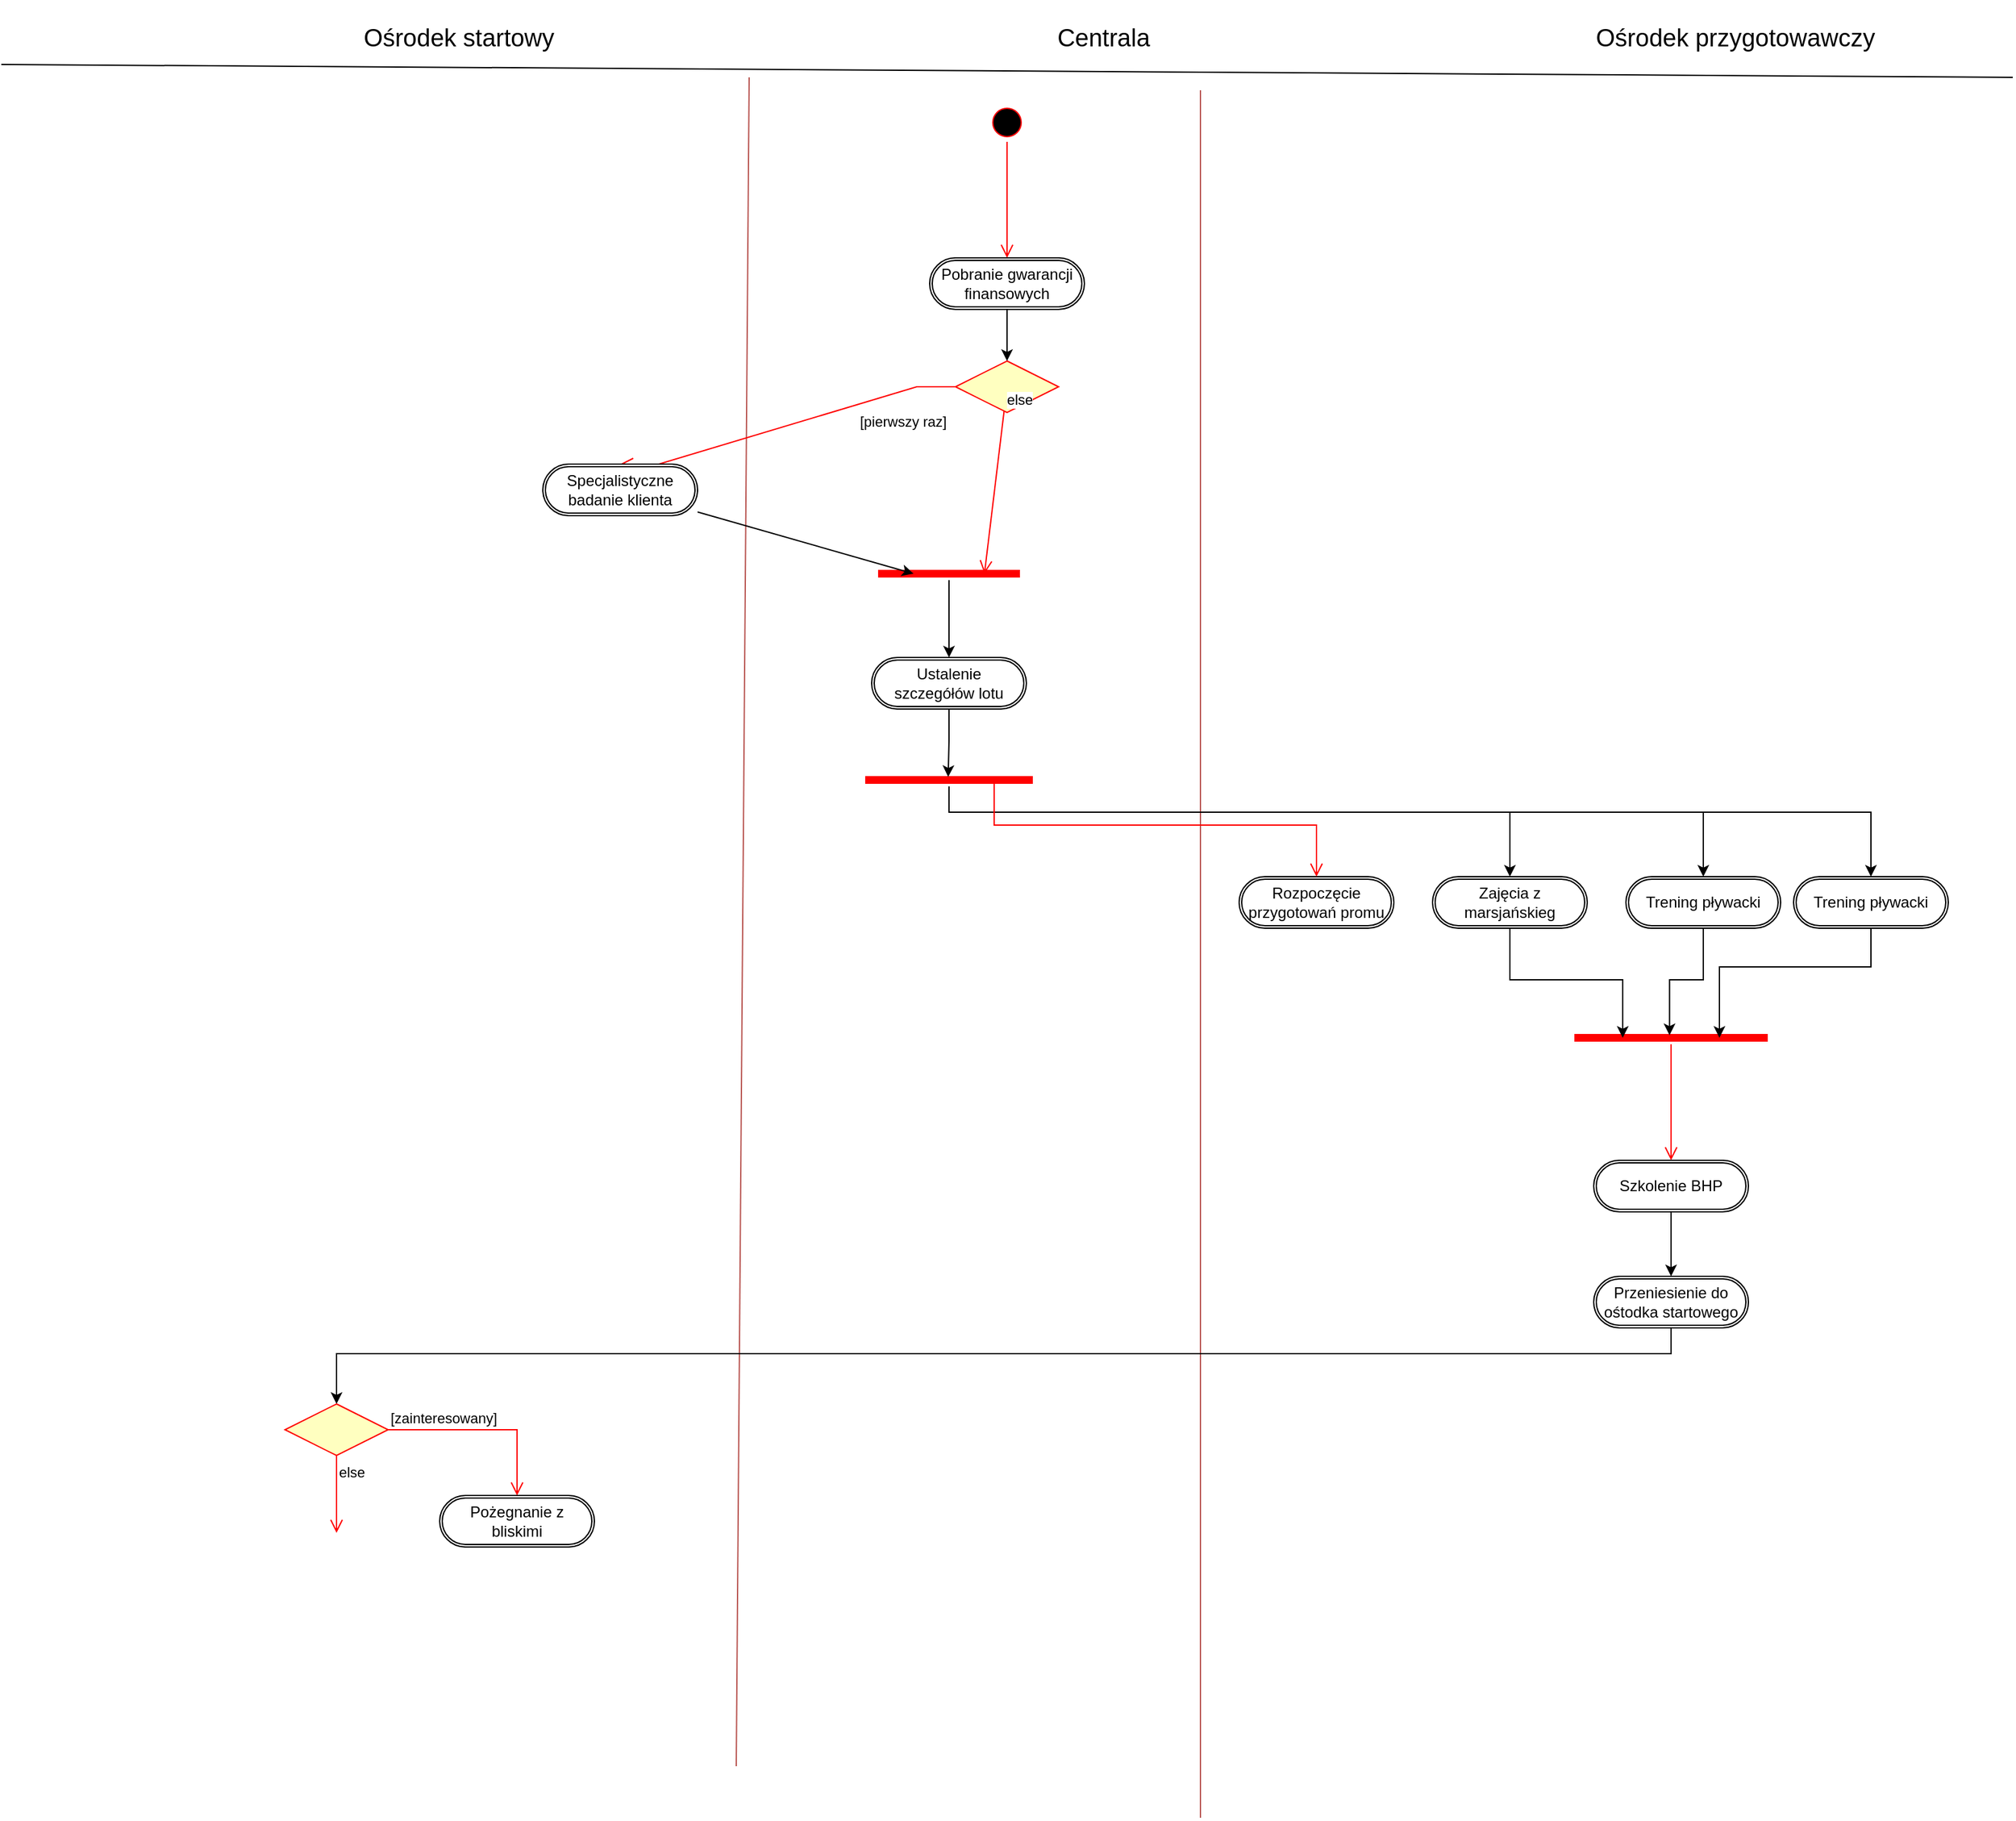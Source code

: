 <mxfile version="24.0.5" type="github">
  <diagram name="Strona-1" id="fh5TAvCRtC4qOcJ-2T7q">
    <mxGraphModel dx="2970" dy="2335" grid="1" gridSize="10" guides="1" tooltips="1" connect="1" arrows="1" fold="1" page="1" pageScale="1" pageWidth="827" pageHeight="1169" math="0" shadow="0">
      <root>
        <mxCell id="0" />
        <mxCell id="1" parent="0" />
        <mxCell id="5CeIky1JOv600O0GGPSP-2" value="" style="ellipse;html=1;shape=startState;fillColor=#000000;strokeColor=#ff0000;" vertex="1" parent="1">
          <mxGeometry x="315" y="60" width="30" height="30" as="geometry" />
        </mxCell>
        <mxCell id="5CeIky1JOv600O0GGPSP-3" value="" style="edgeStyle=orthogonalEdgeStyle;html=1;verticalAlign=bottom;endArrow=open;endSize=8;strokeColor=#ff0000;rounded=0;entryX=0.5;entryY=0;entryDx=0;entryDy=0;" edge="1" source="5CeIky1JOv600O0GGPSP-2" parent="1" target="5CeIky1JOv600O0GGPSP-15">
          <mxGeometry relative="1" as="geometry">
            <mxPoint x="415" y="130" as="targetPoint" />
            <Array as="points">
              <mxPoint x="330" y="140" />
              <mxPoint x="330" y="140" />
            </Array>
          </mxGeometry>
        </mxCell>
        <mxCell id="5CeIky1JOv600O0GGPSP-4" value="&lt;font style=&quot;font-size: 19px;&quot;&gt;Centrala&lt;/font&gt;" style="text;html=1;align=center;verticalAlign=middle;whiteSpace=wrap;rounded=0;" vertex="1" parent="1">
          <mxGeometry x="340" y="-20" width="130" height="60" as="geometry" />
        </mxCell>
        <mxCell id="5CeIky1JOv600O0GGPSP-5" value="" style="endArrow=none;html=1;rounded=0;" edge="1" parent="1">
          <mxGeometry width="50" height="50" relative="1" as="geometry">
            <mxPoint x="-450" y="30" as="sourcePoint" />
            <mxPoint x="1110" y="40" as="targetPoint" />
          </mxGeometry>
        </mxCell>
        <mxCell id="5CeIky1JOv600O0GGPSP-6" value="" style="endArrow=none;html=1;rounded=0;fillColor=#f8cecc;strokeColor=#b85450;" edge="1" parent="1">
          <mxGeometry width="50" height="50" relative="1" as="geometry">
            <mxPoint x="120" y="1350" as="sourcePoint" />
            <mxPoint x="130" y="40" as="targetPoint" />
          </mxGeometry>
        </mxCell>
        <mxCell id="5CeIky1JOv600O0GGPSP-7" value="" style="endArrow=none;html=1;rounded=0;fillColor=#f8cecc;strokeColor=#b85450;" edge="1" parent="1">
          <mxGeometry width="50" height="50" relative="1" as="geometry">
            <mxPoint x="480" y="1390" as="sourcePoint" />
            <mxPoint x="480" y="50" as="targetPoint" />
          </mxGeometry>
        </mxCell>
        <mxCell id="5CeIky1JOv600O0GGPSP-8" value="&lt;font style=&quot;font-size: 19px;&quot;&gt;Ośrodek przygotowawczy&lt;/font&gt;" style="text;html=1;align=center;verticalAlign=middle;whiteSpace=wrap;rounded=0;" vertex="1" parent="1">
          <mxGeometry x="780" y="-20" width="230" height="60" as="geometry" />
        </mxCell>
        <mxCell id="5CeIky1JOv600O0GGPSP-9" value="&lt;font style=&quot;font-size: 19px;&quot;&gt;Ośrodek startowy&lt;/font&gt;" style="text;html=1;align=center;verticalAlign=middle;whiteSpace=wrap;rounded=0;" vertex="1" parent="1">
          <mxGeometry x="-220" y="-20" width="250" height="60" as="geometry" />
        </mxCell>
        <mxCell id="5CeIky1JOv600O0GGPSP-11" value="" style="rhombus;whiteSpace=wrap;html=1;fontColor=#000000;fillColor=#ffffc0;strokeColor=#ff0000;" vertex="1" parent="1">
          <mxGeometry x="290" y="260" width="80" height="40" as="geometry" />
        </mxCell>
        <mxCell id="5CeIky1JOv600O0GGPSP-12" value="else" style="html=1;align=left;verticalAlign=bottom;endArrow=open;endSize=8;strokeColor=#ff0000;rounded=0;entryX=0.75;entryY=0.5;entryDx=0;entryDy=0;entryPerimeter=0;" edge="1" source="5CeIky1JOv600O0GGPSP-11" parent="1" target="5CeIky1JOv600O0GGPSP-20">
          <mxGeometry x="-1" relative="1" as="geometry">
            <mxPoint x="300" y="370" as="targetPoint" />
          </mxGeometry>
        </mxCell>
        <mxCell id="5CeIky1JOv600O0GGPSP-13" value="[pierwszy raz]" style="edgeStyle=entityRelationEdgeStyle;html=1;align=left;verticalAlign=top;endArrow=open;endSize=8;strokeColor=#ff0000;rounded=0;entryX=0.5;entryY=0;entryDx=0;entryDy=0;" edge="1" source="5CeIky1JOv600O0GGPSP-11" parent="1" target="5CeIky1JOv600O0GGPSP-17">
          <mxGeometry x="-0.418" relative="1" as="geometry">
            <mxPoint x="30" y="330" as="targetPoint" />
            <mxPoint as="offset" />
          </mxGeometry>
        </mxCell>
        <mxCell id="5CeIky1JOv600O0GGPSP-16" style="edgeStyle=orthogonalEdgeStyle;rounded=0;orthogonalLoop=1;jettySize=auto;html=1;entryX=0.5;entryY=0;entryDx=0;entryDy=0;" edge="1" parent="1" source="5CeIky1JOv600O0GGPSP-15" target="5CeIky1JOv600O0GGPSP-11">
          <mxGeometry relative="1" as="geometry" />
        </mxCell>
        <mxCell id="5CeIky1JOv600O0GGPSP-15" value="Pobranie gwarancji finansowych" style="shape=ext;double=1;rounded=1;whiteSpace=wrap;html=1;arcSize=50;" vertex="1" parent="1">
          <mxGeometry x="270" y="180" width="120" height="40" as="geometry" />
        </mxCell>
        <mxCell id="5CeIky1JOv600O0GGPSP-17" value="Specjalistyczne badanie klienta" style="shape=ext;double=1;rounded=1;whiteSpace=wrap;html=1;arcSize=50;" vertex="1" parent="1">
          <mxGeometry x="-30" y="340" width="120" height="40" as="geometry" />
        </mxCell>
        <mxCell id="5CeIky1JOv600O0GGPSP-18" value="Ustalenie szczegółów lotu" style="shape=ext;double=1;rounded=1;whiteSpace=wrap;html=1;arcSize=50;" vertex="1" parent="1">
          <mxGeometry x="225" y="490" width="120" height="40" as="geometry" />
        </mxCell>
        <mxCell id="5CeIky1JOv600O0GGPSP-21" style="edgeStyle=orthogonalEdgeStyle;rounded=0;orthogonalLoop=1;jettySize=auto;html=1;entryX=0.5;entryY=0;entryDx=0;entryDy=0;" edge="1" parent="1" source="5CeIky1JOv600O0GGPSP-20" target="5CeIky1JOv600O0GGPSP-18">
          <mxGeometry relative="1" as="geometry" />
        </mxCell>
        <mxCell id="5CeIky1JOv600O0GGPSP-20" value="" style="shape=line;html=1;strokeWidth=6;strokeColor=#ff0000;" vertex="1" parent="1">
          <mxGeometry x="230" y="420" width="110" height="10" as="geometry" />
        </mxCell>
        <mxCell id="5CeIky1JOv600O0GGPSP-22" style="rounded=0;orthogonalLoop=1;jettySize=auto;html=1;entryX=0.25;entryY=0.5;entryDx=0;entryDy=0;entryPerimeter=0;" edge="1" parent="1" source="5CeIky1JOv600O0GGPSP-17" target="5CeIky1JOv600O0GGPSP-20">
          <mxGeometry relative="1" as="geometry" />
        </mxCell>
        <mxCell id="5CeIky1JOv600O0GGPSP-23" value="Rozpoczęcie przygotowań promu" style="shape=ext;double=1;rounded=1;whiteSpace=wrap;html=1;arcSize=50;" vertex="1" parent="1">
          <mxGeometry x="510" y="660" width="120" height="40" as="geometry" />
        </mxCell>
        <mxCell id="5CeIky1JOv600O0GGPSP-48" style="edgeStyle=orthogonalEdgeStyle;rounded=0;orthogonalLoop=1;jettySize=auto;html=1;entryX=0.5;entryY=0;entryDx=0;entryDy=0;" edge="1" parent="1" source="5CeIky1JOv600O0GGPSP-26" target="5CeIky1JOv600O0GGPSP-33">
          <mxGeometry relative="1" as="geometry">
            <Array as="points">
              <mxPoint x="285" y="610" />
              <mxPoint x="720" y="610" />
            </Array>
          </mxGeometry>
        </mxCell>
        <mxCell id="5CeIky1JOv600O0GGPSP-49" style="edgeStyle=orthogonalEdgeStyle;rounded=0;orthogonalLoop=1;jettySize=auto;html=1;entryX=0.5;entryY=0;entryDx=0;entryDy=0;" edge="1" parent="1" source="5CeIky1JOv600O0GGPSP-26" target="5CeIky1JOv600O0GGPSP-31">
          <mxGeometry relative="1" as="geometry">
            <Array as="points">
              <mxPoint x="285" y="610" />
              <mxPoint x="870" y="610" />
            </Array>
          </mxGeometry>
        </mxCell>
        <mxCell id="5CeIky1JOv600O0GGPSP-50" style="edgeStyle=orthogonalEdgeStyle;rounded=0;orthogonalLoop=1;jettySize=auto;html=1;entryX=0.5;entryY=0;entryDx=0;entryDy=0;" edge="1" parent="1" source="5CeIky1JOv600O0GGPSP-26" target="5CeIky1JOv600O0GGPSP-29">
          <mxGeometry relative="1" as="geometry">
            <Array as="points">
              <mxPoint x="285" y="610" />
              <mxPoint x="1000" y="610" />
            </Array>
          </mxGeometry>
        </mxCell>
        <mxCell id="5CeIky1JOv600O0GGPSP-26" value="" style="shape=line;html=1;strokeWidth=6;strokeColor=#ff0000;" vertex="1" parent="1">
          <mxGeometry x="220" y="580" width="130" height="10" as="geometry" />
        </mxCell>
        <mxCell id="5CeIky1JOv600O0GGPSP-27" value="" style="edgeStyle=orthogonalEdgeStyle;html=1;verticalAlign=bottom;endArrow=open;endSize=8;strokeColor=#ff0000;rounded=0;entryX=0.5;entryY=0;entryDx=0;entryDy=0;" edge="1" parent="1" target="5CeIky1JOv600O0GGPSP-23">
          <mxGeometry relative="1" as="geometry">
            <mxPoint x="315" y="660" as="targetPoint" />
            <mxPoint x="320" y="587" as="sourcePoint" />
            <Array as="points">
              <mxPoint x="320" y="620" />
              <mxPoint x="570" y="620" />
            </Array>
          </mxGeometry>
        </mxCell>
        <mxCell id="5CeIky1JOv600O0GGPSP-28" style="edgeStyle=orthogonalEdgeStyle;rounded=0;orthogonalLoop=1;jettySize=auto;html=1;entryX=0.495;entryY=0.267;entryDx=0;entryDy=0;entryPerimeter=0;" edge="1" parent="1" source="5CeIky1JOv600O0GGPSP-18" target="5CeIky1JOv600O0GGPSP-26">
          <mxGeometry relative="1" as="geometry" />
        </mxCell>
        <mxCell id="5CeIky1JOv600O0GGPSP-29" value="Trening pływacki" style="shape=ext;double=1;rounded=1;whiteSpace=wrap;html=1;arcSize=50;" vertex="1" parent="1">
          <mxGeometry x="940" y="660" width="120" height="40" as="geometry" />
        </mxCell>
        <mxCell id="5CeIky1JOv600O0GGPSP-31" value="Trening pływacki" style="shape=ext;double=1;rounded=1;whiteSpace=wrap;html=1;arcSize=50;" vertex="1" parent="1">
          <mxGeometry x="810" y="660" width="120" height="40" as="geometry" />
        </mxCell>
        <mxCell id="5CeIky1JOv600O0GGPSP-33" value="Zajęcia z marsjańskieg" style="shape=ext;double=1;rounded=1;whiteSpace=wrap;html=1;arcSize=50;" vertex="1" parent="1">
          <mxGeometry x="660" y="660" width="120" height="40" as="geometry" />
        </mxCell>
        <mxCell id="5CeIky1JOv600O0GGPSP-47" style="edgeStyle=orthogonalEdgeStyle;rounded=0;orthogonalLoop=1;jettySize=auto;html=1;entryX=0.5;entryY=0;entryDx=0;entryDy=0;" edge="1" parent="1" source="5CeIky1JOv600O0GGPSP-36" target="5CeIky1JOv600O0GGPSP-46">
          <mxGeometry relative="1" as="geometry" />
        </mxCell>
        <mxCell id="5CeIky1JOv600O0GGPSP-36" value="Szkolenie BHP" style="shape=ext;double=1;rounded=1;whiteSpace=wrap;html=1;arcSize=50;" vertex="1" parent="1">
          <mxGeometry x="785" y="880" width="120" height="40" as="geometry" />
        </mxCell>
        <mxCell id="5CeIky1JOv600O0GGPSP-41" value="" style="shape=line;html=1;strokeWidth=6;strokeColor=#ff0000;" vertex="1" parent="1">
          <mxGeometry x="770" y="780" width="150" height="10" as="geometry" />
        </mxCell>
        <mxCell id="5CeIky1JOv600O0GGPSP-42" value="" style="edgeStyle=orthogonalEdgeStyle;html=1;verticalAlign=bottom;endArrow=open;endSize=8;strokeColor=#ff0000;rounded=0;entryX=0.5;entryY=0;entryDx=0;entryDy=0;" edge="1" source="5CeIky1JOv600O0GGPSP-41" parent="1">
          <mxGeometry relative="1" as="geometry">
            <mxPoint x="845" y="880" as="targetPoint" />
          </mxGeometry>
        </mxCell>
        <mxCell id="5CeIky1JOv600O0GGPSP-43" style="edgeStyle=orthogonalEdgeStyle;rounded=0;orthogonalLoop=1;jettySize=auto;html=1;entryX=0.25;entryY=0.5;entryDx=0;entryDy=0;entryPerimeter=0;" edge="1" parent="1" source="5CeIky1JOv600O0GGPSP-33" target="5CeIky1JOv600O0GGPSP-41">
          <mxGeometry relative="1" as="geometry" />
        </mxCell>
        <mxCell id="5CeIky1JOv600O0GGPSP-44" style="edgeStyle=orthogonalEdgeStyle;rounded=0;orthogonalLoop=1;jettySize=auto;html=1;entryX=0.492;entryY=0.3;entryDx=0;entryDy=0;entryPerimeter=0;" edge="1" parent="1" source="5CeIky1JOv600O0GGPSP-31" target="5CeIky1JOv600O0GGPSP-41">
          <mxGeometry relative="1" as="geometry" />
        </mxCell>
        <mxCell id="5CeIky1JOv600O0GGPSP-45" style="edgeStyle=orthogonalEdgeStyle;rounded=0;orthogonalLoop=1;jettySize=auto;html=1;entryX=0.75;entryY=0.5;entryDx=0;entryDy=0;entryPerimeter=0;" edge="1" parent="1" source="5CeIky1JOv600O0GGPSP-29" target="5CeIky1JOv600O0GGPSP-41">
          <mxGeometry relative="1" as="geometry">
            <Array as="points">
              <mxPoint x="1000" y="730" />
              <mxPoint x="882" y="730" />
            </Array>
          </mxGeometry>
        </mxCell>
        <mxCell id="5CeIky1JOv600O0GGPSP-55" style="edgeStyle=orthogonalEdgeStyle;rounded=0;orthogonalLoop=1;jettySize=auto;html=1;entryX=0.5;entryY=0;entryDx=0;entryDy=0;" edge="1" parent="1" source="5CeIky1JOv600O0GGPSP-46" target="5CeIky1JOv600O0GGPSP-51">
          <mxGeometry relative="1" as="geometry">
            <Array as="points">
              <mxPoint x="845" y="1030" />
              <mxPoint x="-190" y="1030" />
            </Array>
          </mxGeometry>
        </mxCell>
        <mxCell id="5CeIky1JOv600O0GGPSP-46" value="Przeniesienie do ośtodka startowego" style="shape=ext;double=1;rounded=1;whiteSpace=wrap;html=1;arcSize=50;" vertex="1" parent="1">
          <mxGeometry x="785" y="970" width="120" height="40" as="geometry" />
        </mxCell>
        <mxCell id="5CeIky1JOv600O0GGPSP-51" value="" style="rhombus;whiteSpace=wrap;html=1;fontColor=#000000;fillColor=#ffffc0;strokeColor=#ff0000;" vertex="1" parent="1">
          <mxGeometry x="-230" y="1069" width="80" height="40" as="geometry" />
        </mxCell>
        <mxCell id="5CeIky1JOv600O0GGPSP-52" value="[zainteresowany]" style="edgeStyle=orthogonalEdgeStyle;html=1;align=left;verticalAlign=bottom;endArrow=open;endSize=8;strokeColor=#ff0000;rounded=0;entryX=0.5;entryY=0;entryDx=0;entryDy=0;" edge="1" source="5CeIky1JOv600O0GGPSP-51" parent="1" target="5CeIky1JOv600O0GGPSP-56">
          <mxGeometry x="-1" relative="1" as="geometry">
            <mxPoint x="-50" y="1089" as="targetPoint" />
            <mxPoint as="offset" />
          </mxGeometry>
        </mxCell>
        <mxCell id="5CeIky1JOv600O0GGPSP-53" value="else&lt;div&gt;&lt;br&gt;&lt;/div&gt;" style="edgeStyle=orthogonalEdgeStyle;html=1;align=left;verticalAlign=top;endArrow=open;endSize=8;strokeColor=#ff0000;rounded=0;" edge="1" source="5CeIky1JOv600O0GGPSP-51" parent="1">
          <mxGeometry x="-1" relative="1" as="geometry">
            <mxPoint x="-190" y="1169" as="targetPoint" />
          </mxGeometry>
        </mxCell>
        <mxCell id="5CeIky1JOv600O0GGPSP-56" value="Pożegnanie z bliskimi" style="shape=ext;double=1;rounded=1;whiteSpace=wrap;html=1;arcSize=50;" vertex="1" parent="1">
          <mxGeometry x="-110" y="1140" width="120" height="40" as="geometry" />
        </mxCell>
      </root>
    </mxGraphModel>
  </diagram>
</mxfile>

